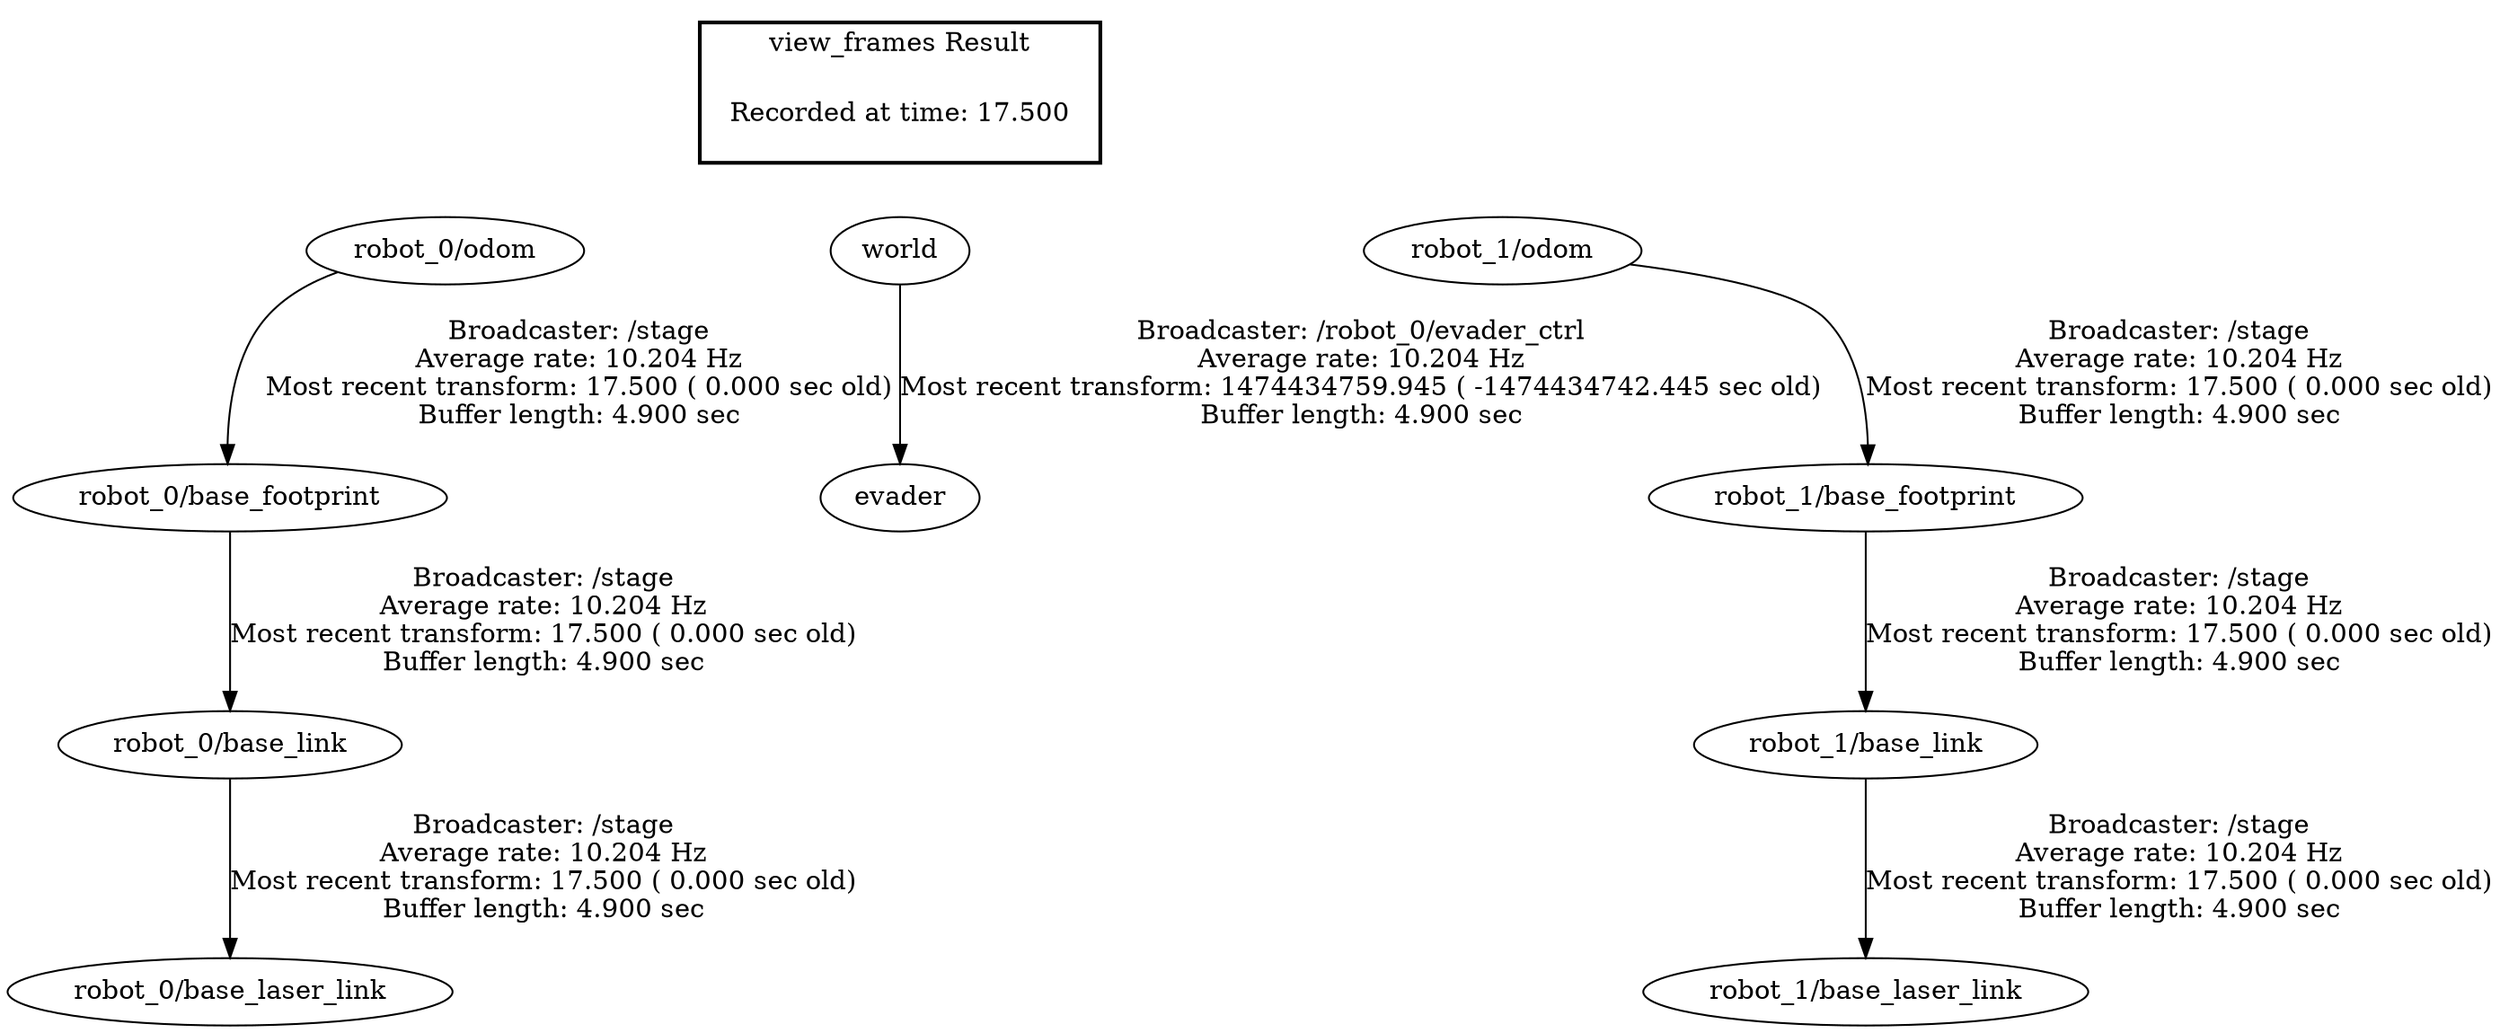 digraph G {
"robot_0/base_link" -> "robot_0/base_laser_link"[label="Broadcaster: /stage\nAverage rate: 10.204 Hz\nMost recent transform: 17.500 ( 0.000 sec old)\nBuffer length: 4.900 sec\n"];
"robot_0/base_footprint" -> "robot_0/base_link"[label="Broadcaster: /stage\nAverage rate: 10.204 Hz\nMost recent transform: 17.500 ( 0.000 sec old)\nBuffer length: 4.900 sec\n"];
"robot_0/odom" -> "robot_0/base_footprint"[label="Broadcaster: /stage\nAverage rate: 10.204 Hz\nMost recent transform: 17.500 ( 0.000 sec old)\nBuffer length: 4.900 sec\n"];
"world" -> "evader"[label="Broadcaster: /robot_0/evader_ctrl\nAverage rate: 10.204 Hz\nMost recent transform: 1474434759.945 ( -1474434742.445 sec old)\nBuffer length: 4.900 sec\n"];
"robot_1/base_link" -> "robot_1/base_laser_link"[label="Broadcaster: /stage\nAverage rate: 10.204 Hz\nMost recent transform: 17.500 ( 0.000 sec old)\nBuffer length: 4.900 sec\n"];
"robot_1/base_footprint" -> "robot_1/base_link"[label="Broadcaster: /stage\nAverage rate: 10.204 Hz\nMost recent transform: 17.500 ( 0.000 sec old)\nBuffer length: 4.900 sec\n"];
"robot_1/odom" -> "robot_1/base_footprint"[label="Broadcaster: /stage\nAverage rate: 10.204 Hz\nMost recent transform: 17.500 ( 0.000 sec old)\nBuffer length: 4.900 sec\n"];
edge [style=invis];
 subgraph cluster_legend { style=bold; color=black; label ="view_frames Result";
"Recorded at time: 17.500"[ shape=plaintext ] ;
 }->"world";
edge [style=invis];
 subgraph cluster_legend { style=bold; color=black; label ="view_frames Result";
"Recorded at time: 17.500"[ shape=plaintext ] ;
 }->"robot_0/odom";
edge [style=invis];
 subgraph cluster_legend { style=bold; color=black; label ="view_frames Result";
"Recorded at time: 17.500"[ shape=plaintext ] ;
 }->"robot_1/odom";
}